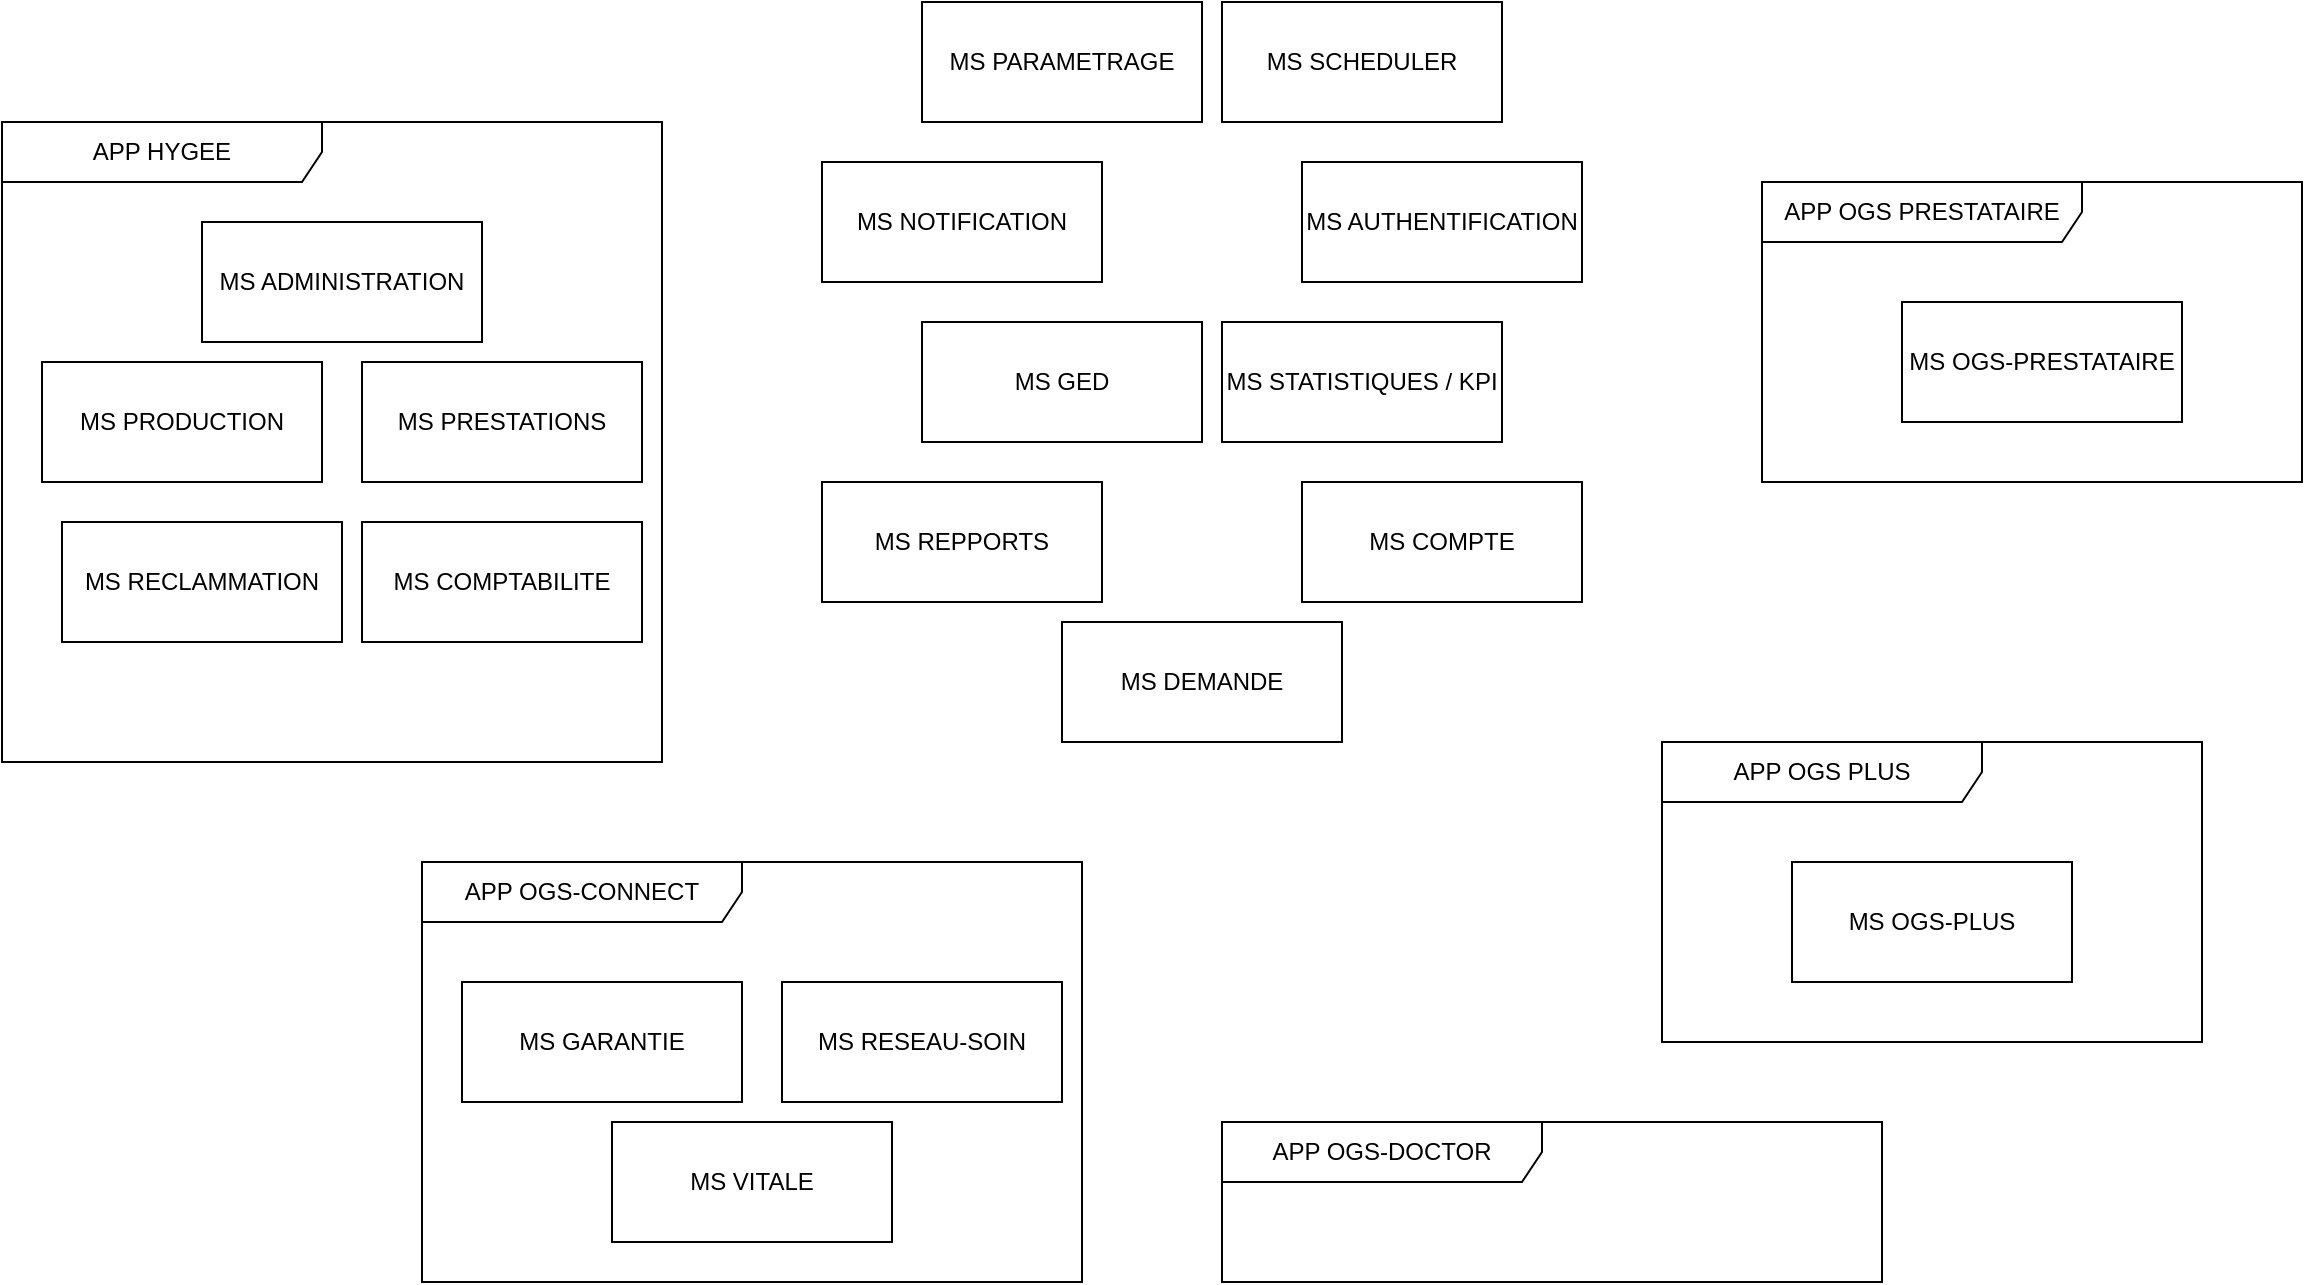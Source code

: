 <mxfile version="26.0.8">
  <diagram name="Page-1" id="HrZNA8j439JIlUBjpj4O">
    <mxGraphModel dx="2764" dy="1025" grid="1" gridSize="10" guides="1" tooltips="1" connect="1" arrows="1" fold="1" page="1" pageScale="1" pageWidth="850" pageHeight="1100" math="0" shadow="0">
      <root>
        <mxCell id="0" />
        <mxCell id="1" parent="0" />
        <mxCell id="CrmFboLZ21T7WNUKfbQ--2" value="MS SCHEDULER" style="whiteSpace=wrap;html=1;" vertex="1" parent="1">
          <mxGeometry x="520" y="140" width="140" height="60" as="geometry" />
        </mxCell>
        <mxCell id="CrmFboLZ21T7WNUKfbQ--3" value="MS NOTIFICATION" style="whiteSpace=wrap;html=1;" vertex="1" parent="1">
          <mxGeometry x="320" y="220" width="140" height="60" as="geometry" />
        </mxCell>
        <mxCell id="CrmFboLZ21T7WNUKfbQ--4" value="MS PARAMETRAGE" style="whiteSpace=wrap;html=1;" vertex="1" parent="1">
          <mxGeometry x="370" y="140" width="140" height="60" as="geometry" />
        </mxCell>
        <mxCell id="CrmFboLZ21T7WNUKfbQ--5" value="MS AUTHENTIFICATION" style="whiteSpace=wrap;html=1;" vertex="1" parent="1">
          <mxGeometry x="560" y="220" width="140" height="60" as="geometry" />
        </mxCell>
        <mxCell id="CrmFboLZ21T7WNUKfbQ--7" value="MS GED" style="whiteSpace=wrap;html=1;" vertex="1" parent="1">
          <mxGeometry x="370" y="300" width="140" height="60" as="geometry" />
        </mxCell>
        <mxCell id="CrmFboLZ21T7WNUKfbQ--9" value="MS REPPORTS" style="whiteSpace=wrap;html=1;" vertex="1" parent="1">
          <mxGeometry x="320" y="380" width="140" height="60" as="geometry" />
        </mxCell>
        <mxCell id="CrmFboLZ21T7WNUKfbQ--10" value="MS STATISTIQUES / KPI" style="whiteSpace=wrap;html=1;" vertex="1" parent="1">
          <mxGeometry x="520" y="300" width="140" height="60" as="geometry" />
        </mxCell>
        <mxCell id="CrmFboLZ21T7WNUKfbQ--15" value="MS COMPTE" style="whiteSpace=wrap;html=1;" vertex="1" parent="1">
          <mxGeometry x="560" y="380" width="140" height="60" as="geometry" />
        </mxCell>
        <mxCell id="CrmFboLZ21T7WNUKfbQ--17" value="APP HYGEE" style="shape=umlFrame;whiteSpace=wrap;html=1;pointerEvents=0;recursiveResize=0;container=1;collapsible=0;width=160;" vertex="1" parent="1">
          <mxGeometry x="-90" y="200" width="330" height="320" as="geometry" />
        </mxCell>
        <mxCell id="CrmFboLZ21T7WNUKfbQ--1" value="MS ADMINISTRATION" style="whiteSpace=wrap;html=1;" vertex="1" parent="CrmFboLZ21T7WNUKfbQ--17">
          <mxGeometry x="100" y="50" width="140" height="60" as="geometry" />
        </mxCell>
        <mxCell id="CrmFboLZ21T7WNUKfbQ--6" value="MS PRODUCTION" style="whiteSpace=wrap;html=1;" vertex="1" parent="CrmFboLZ21T7WNUKfbQ--17">
          <mxGeometry x="20" y="120" width="140" height="60" as="geometry" />
        </mxCell>
        <mxCell id="CrmFboLZ21T7WNUKfbQ--8" value="MS PRESTATIONS" style="whiteSpace=wrap;html=1;" vertex="1" parent="CrmFboLZ21T7WNUKfbQ--17">
          <mxGeometry x="180" y="120" width="140" height="60" as="geometry" />
        </mxCell>
        <mxCell id="CrmFboLZ21T7WNUKfbQ--11" value="MS RECLAMMATION" style="whiteSpace=wrap;html=1;" vertex="1" parent="CrmFboLZ21T7WNUKfbQ--17">
          <mxGeometry x="30" y="200" width="140" height="60" as="geometry" />
        </mxCell>
        <mxCell id="CrmFboLZ21T7WNUKfbQ--13" value="MS COMPTABILITE" style="whiteSpace=wrap;html=1;" vertex="1" parent="CrmFboLZ21T7WNUKfbQ--17">
          <mxGeometry x="180" y="200" width="140" height="60" as="geometry" />
        </mxCell>
        <mxCell id="CrmFboLZ21T7WNUKfbQ--18" value="APP OGS PRESTATAIRE" style="shape=umlFrame;whiteSpace=wrap;html=1;pointerEvents=0;recursiveResize=0;container=1;collapsible=0;width=160;" vertex="1" parent="1">
          <mxGeometry x="790" y="230" width="270" height="150" as="geometry" />
        </mxCell>
        <mxCell id="CrmFboLZ21T7WNUKfbQ--14" value="MS OGS-PRESTATAIRE" style="whiteSpace=wrap;html=1;" vertex="1" parent="CrmFboLZ21T7WNUKfbQ--18">
          <mxGeometry x="70" y="60" width="140" height="60" as="geometry" />
        </mxCell>
        <mxCell id="CrmFboLZ21T7WNUKfbQ--19" value="APP OGS-CONNECT" style="shape=umlFrame;whiteSpace=wrap;html=1;pointerEvents=0;recursiveResize=0;container=1;collapsible=0;width=160;" vertex="1" parent="1">
          <mxGeometry x="120" y="570" width="330" height="210" as="geometry" />
        </mxCell>
        <mxCell id="CrmFboLZ21T7WNUKfbQ--20" value="MS GARANTIE" style="whiteSpace=wrap;html=1;" vertex="1" parent="CrmFboLZ21T7WNUKfbQ--19">
          <mxGeometry x="20" y="60" width="140" height="60" as="geometry" />
        </mxCell>
        <mxCell id="CrmFboLZ21T7WNUKfbQ--21" value="MS RESEAU-SOIN" style="whiteSpace=wrap;html=1;" vertex="1" parent="CrmFboLZ21T7WNUKfbQ--19">
          <mxGeometry x="180" y="60" width="140" height="60" as="geometry" />
        </mxCell>
        <mxCell id="CrmFboLZ21T7WNUKfbQ--23" value="MS VITALE" style="whiteSpace=wrap;html=1;" vertex="1" parent="CrmFboLZ21T7WNUKfbQ--19">
          <mxGeometry x="95" y="130" width="140" height="60" as="geometry" />
        </mxCell>
        <mxCell id="CrmFboLZ21T7WNUKfbQ--24" value="APP OGS PLUS" style="shape=umlFrame;whiteSpace=wrap;html=1;pointerEvents=0;recursiveResize=0;container=1;collapsible=0;width=160;" vertex="1" parent="1">
          <mxGeometry x="740" y="510" width="270" height="150" as="geometry" />
        </mxCell>
        <mxCell id="CrmFboLZ21T7WNUKfbQ--25" value="MS OGS-PLUS" style="whiteSpace=wrap;html=1;" vertex="1" parent="CrmFboLZ21T7WNUKfbQ--24">
          <mxGeometry x="65" y="60" width="140" height="60" as="geometry" />
        </mxCell>
        <mxCell id="CrmFboLZ21T7WNUKfbQ--22" value="MS DEMANDE" style="whiteSpace=wrap;html=1;" vertex="1" parent="1">
          <mxGeometry x="440" y="450" width="140" height="60" as="geometry" />
        </mxCell>
        <mxCell id="CrmFboLZ21T7WNUKfbQ--26" value="APP OGS-DOCTOR" style="shape=umlFrame;whiteSpace=wrap;html=1;pointerEvents=0;recursiveResize=0;container=1;collapsible=0;width=160;" vertex="1" parent="1">
          <mxGeometry x="520" y="700" width="330" height="80" as="geometry" />
        </mxCell>
      </root>
    </mxGraphModel>
  </diagram>
</mxfile>
